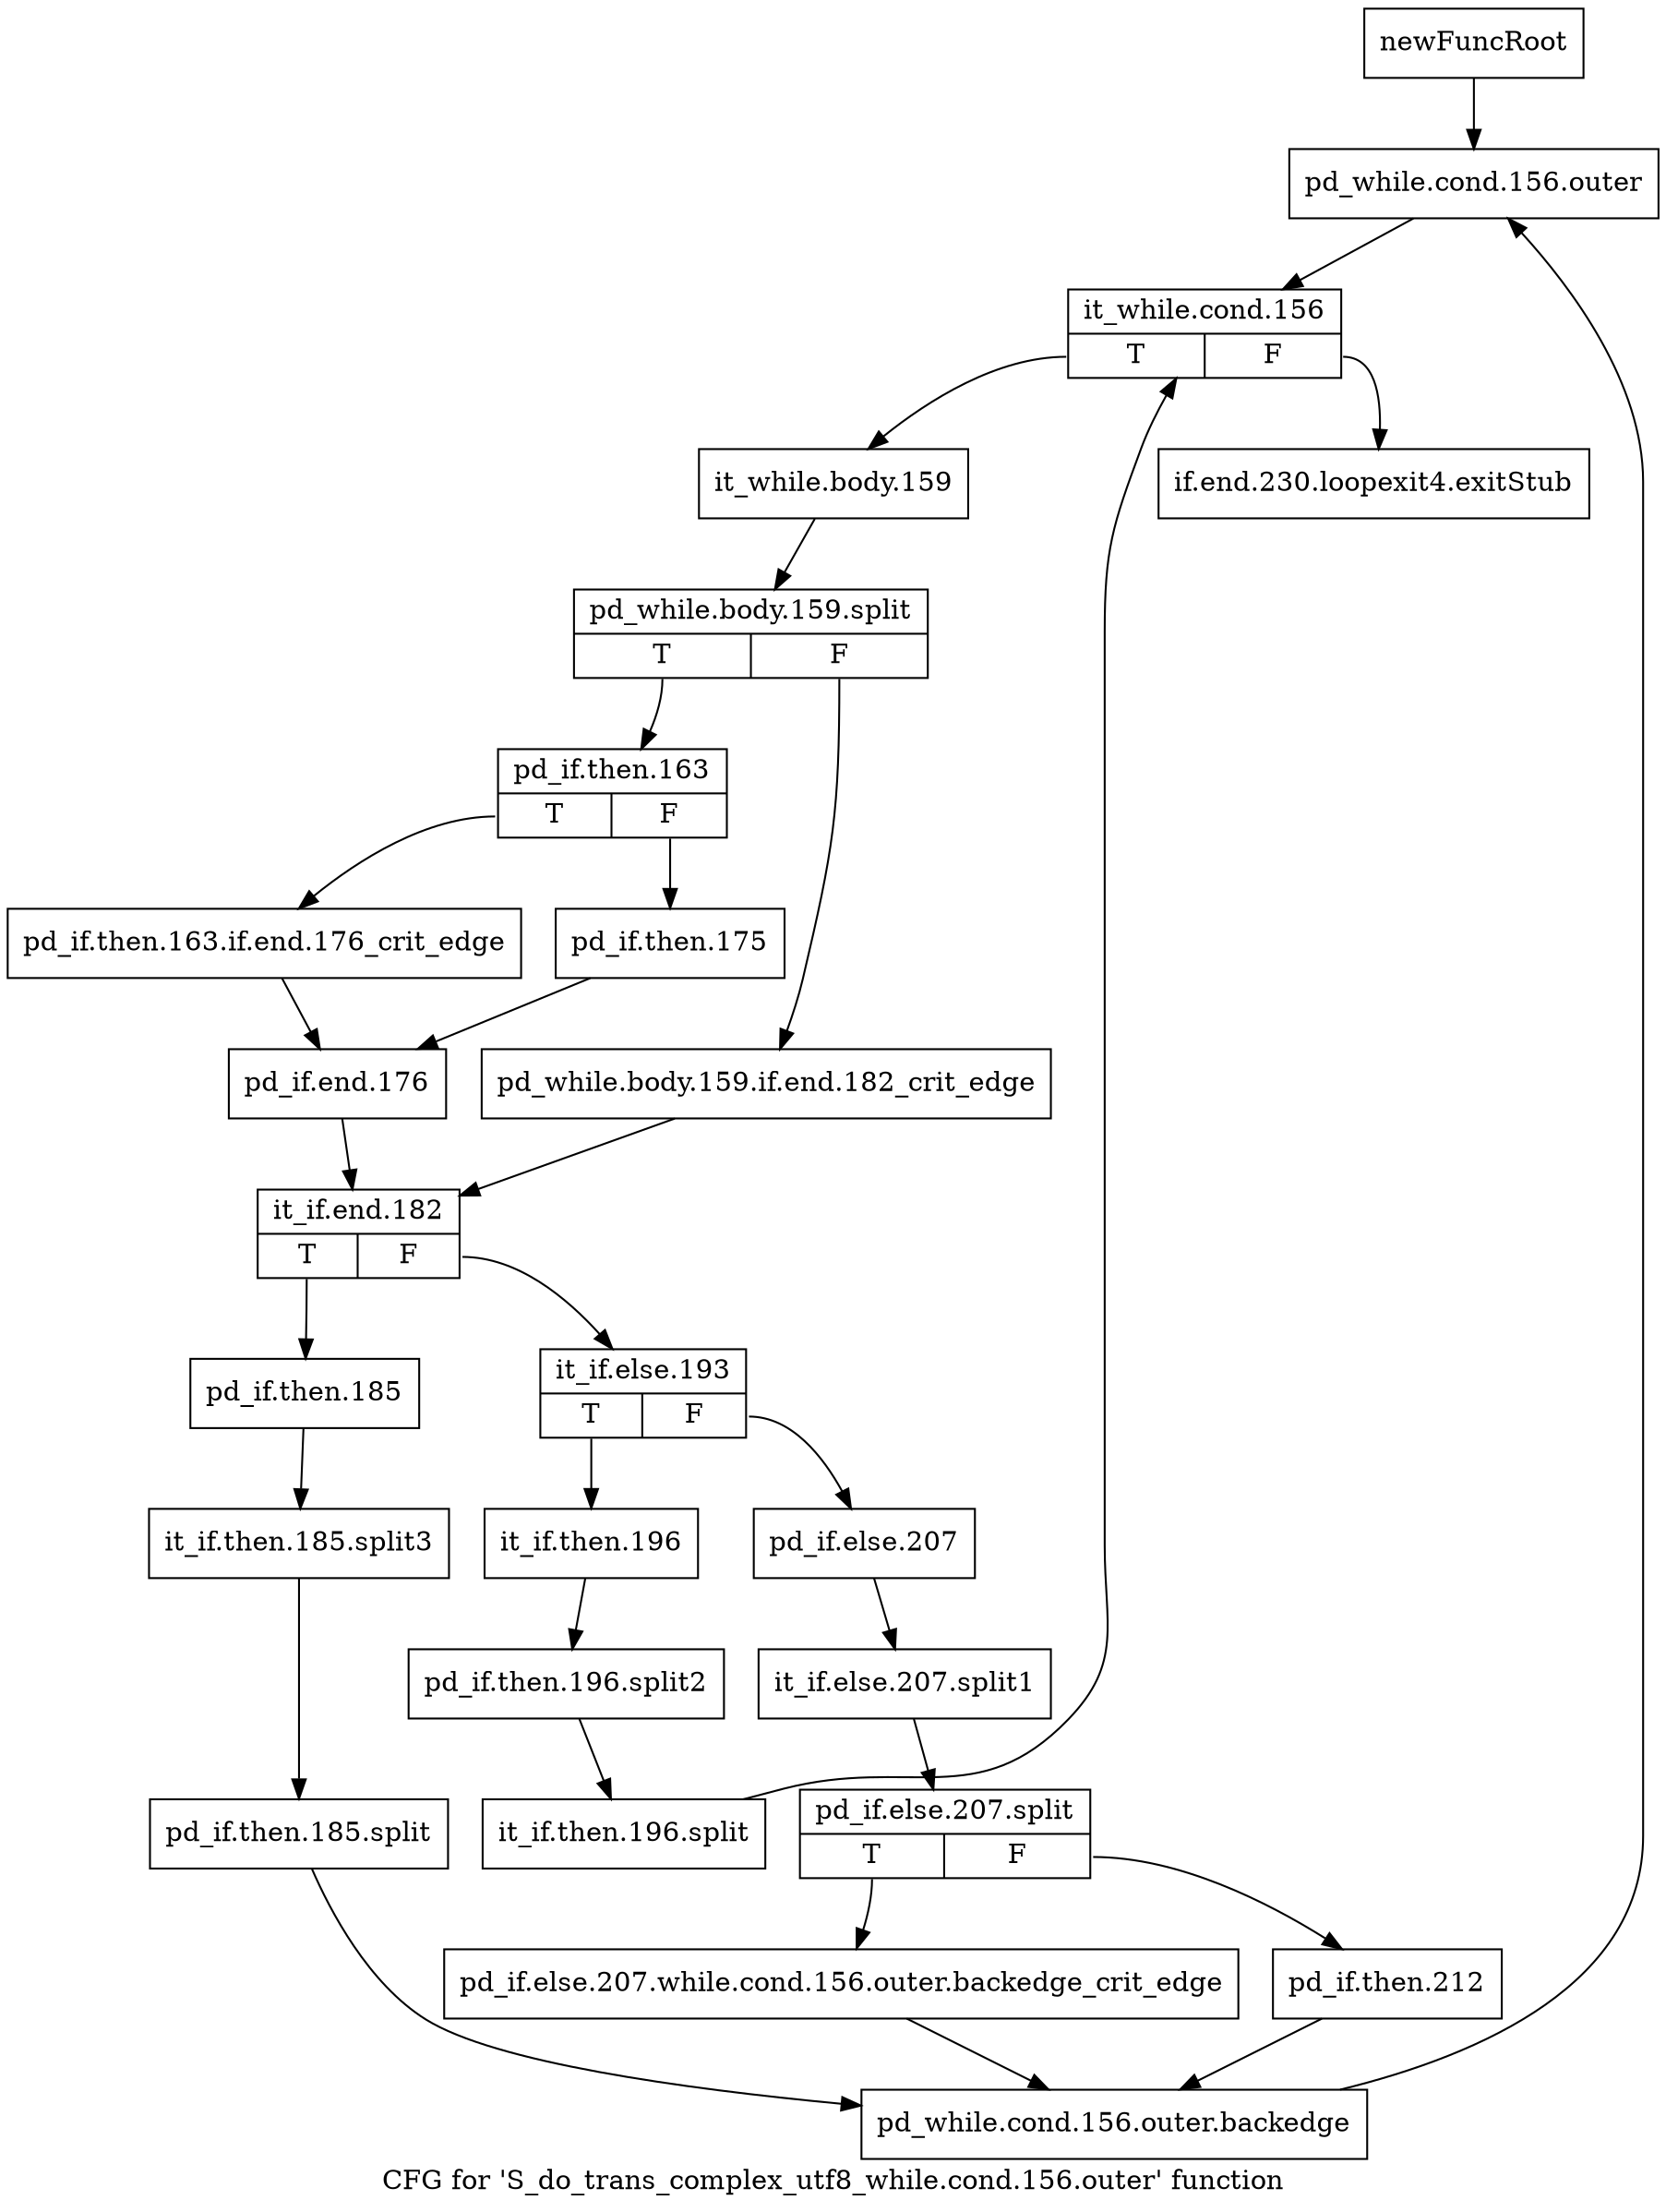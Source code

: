 digraph "CFG for 'S_do_trans_complex_utf8_while.cond.156.outer' function" {
	label="CFG for 'S_do_trans_complex_utf8_while.cond.156.outer' function";

	Node0x4b28f60 [shape=record,label="{newFuncRoot}"];
	Node0x4b28f60 -> Node0x4b29000;
	Node0x4b28fb0 [shape=record,label="{if.end.230.loopexit4.exitStub}"];
	Node0x4b29000 [shape=record,label="{pd_while.cond.156.outer}"];
	Node0x4b29000 -> Node0x4b29050;
	Node0x4b29050 [shape=record,label="{it_while.cond.156|{<s0>T|<s1>F}}"];
	Node0x4b29050:s0 -> Node0x4b290a0;
	Node0x4b29050:s1 -> Node0x4b28fb0;
	Node0x4b290a0 [shape=record,label="{it_while.body.159}"];
	Node0x4b290a0 -> Node0x658c370;
	Node0x658c370 [shape=record,label="{pd_while.body.159.split|{<s0>T|<s1>F}}"];
	Node0x658c370:s0 -> Node0x4b29140;
	Node0x658c370:s1 -> Node0x4b290f0;
	Node0x4b290f0 [shape=record,label="{pd_while.body.159.if.end.182_crit_edge}"];
	Node0x4b290f0 -> Node0x4b29280;
	Node0x4b29140 [shape=record,label="{pd_if.then.163|{<s0>T|<s1>F}}"];
	Node0x4b29140:s0 -> Node0x4b291e0;
	Node0x4b29140:s1 -> Node0x4b29190;
	Node0x4b29190 [shape=record,label="{pd_if.then.175}"];
	Node0x4b29190 -> Node0x4b29230;
	Node0x4b291e0 [shape=record,label="{pd_if.then.163.if.end.176_crit_edge}"];
	Node0x4b291e0 -> Node0x4b29230;
	Node0x4b29230 [shape=record,label="{pd_if.end.176}"];
	Node0x4b29230 -> Node0x4b29280;
	Node0x4b29280 [shape=record,label="{it_if.end.182|{<s0>T|<s1>F}}"];
	Node0x4b29280:s0 -> Node0x4b29460;
	Node0x4b29280:s1 -> Node0x4b292d0;
	Node0x4b292d0 [shape=record,label="{it_if.else.193|{<s0>T|<s1>F}}"];
	Node0x4b292d0:s0 -> Node0x4b29410;
	Node0x4b292d0:s1 -> Node0x4b29320;
	Node0x4b29320 [shape=record,label="{pd_if.else.207}"];
	Node0x4b29320 -> Node0x658c230;
	Node0x658c230 [shape=record,label="{it_if.else.207.split1}"];
	Node0x658c230 -> Node0x658c2d0;
	Node0x658c2d0 [shape=record,label="{pd_if.else.207.split|{<s0>T|<s1>F}}"];
	Node0x658c2d0:s0 -> Node0x4b293c0;
	Node0x658c2d0:s1 -> Node0x4b29370;
	Node0x4b29370 [shape=record,label="{pd_if.then.212}"];
	Node0x4b29370 -> Node0x4b294b0;
	Node0x4b293c0 [shape=record,label="{pd_if.else.207.while.cond.156.outer.backedge_crit_edge}"];
	Node0x4b293c0 -> Node0x4b294b0;
	Node0x4b29410 [shape=record,label="{it_if.then.196}"];
	Node0x4b29410 -> Node0x658c410;
	Node0x658c410 [shape=record,label="{pd_if.then.196.split2}"];
	Node0x658c410 -> Node0x658c280;
	Node0x658c280 [shape=record,label="{it_if.then.196.split}"];
	Node0x658c280 -> Node0x4b29050;
	Node0x4b29460 [shape=record,label="{pd_if.then.185}"];
	Node0x4b29460 -> Node0x658c460;
	Node0x658c460 [shape=record,label="{it_if.then.185.split3}"];
	Node0x658c460 -> Node0x658c4b0;
	Node0x658c4b0 [shape=record,label="{pd_if.then.185.split}"];
	Node0x658c4b0 -> Node0x4b294b0;
	Node0x4b294b0 [shape=record,label="{pd_while.cond.156.outer.backedge}"];
	Node0x4b294b0 -> Node0x4b29000;
}
